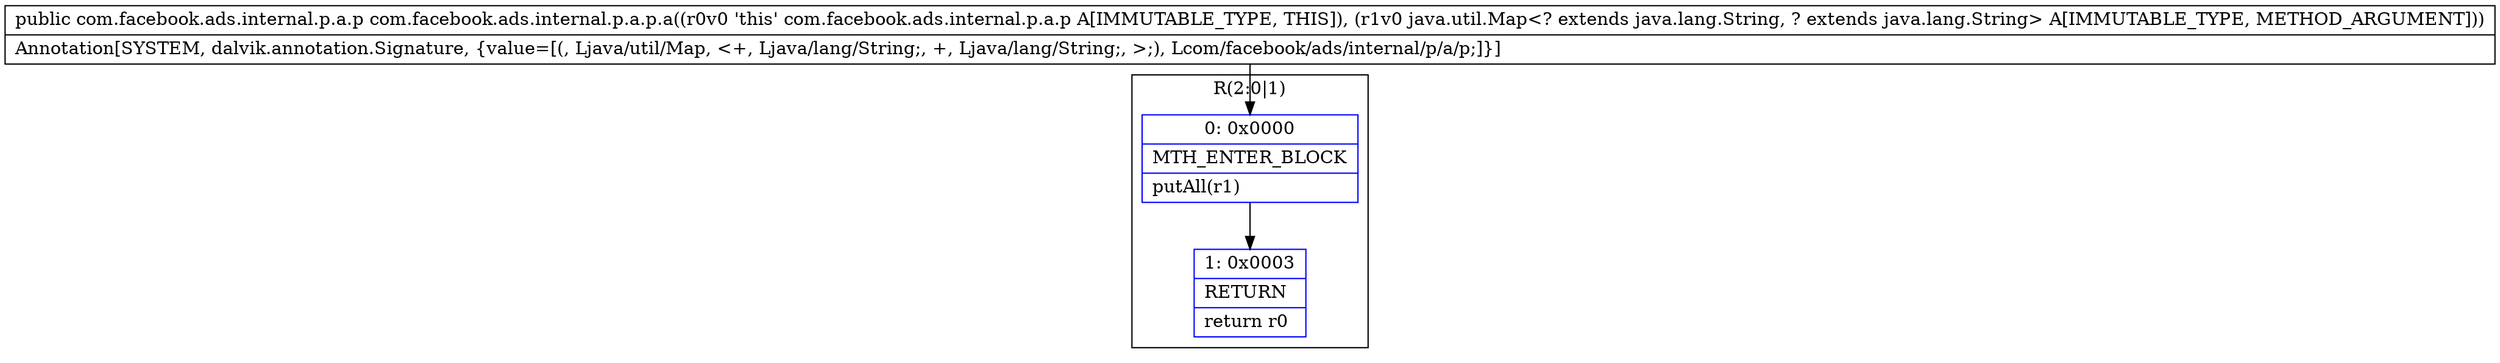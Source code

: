 digraph "CFG forcom.facebook.ads.internal.p.a.p.a(Ljava\/util\/Map;)Lcom\/facebook\/ads\/internal\/p\/a\/p;" {
subgraph cluster_Region_293680164 {
label = "R(2:0|1)";
node [shape=record,color=blue];
Node_0 [shape=record,label="{0\:\ 0x0000|MTH_ENTER_BLOCK\l|putAll(r1)\l}"];
Node_1 [shape=record,label="{1\:\ 0x0003|RETURN\l|return r0\l}"];
}
MethodNode[shape=record,label="{public com.facebook.ads.internal.p.a.p com.facebook.ads.internal.p.a.p.a((r0v0 'this' com.facebook.ads.internal.p.a.p A[IMMUTABLE_TYPE, THIS]), (r1v0 java.util.Map\<? extends java.lang.String, ? extends java.lang.String\> A[IMMUTABLE_TYPE, METHOD_ARGUMENT]))  | Annotation[SYSTEM, dalvik.annotation.Signature, \{value=[(, Ljava\/util\/Map, \<+, Ljava\/lang\/String;, +, Ljava\/lang\/String;, \>;), Lcom\/facebook\/ads\/internal\/p\/a\/p;]\}]\l}"];
MethodNode -> Node_0;
Node_0 -> Node_1;
}

